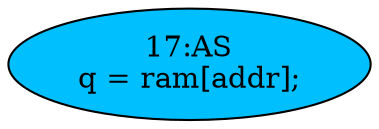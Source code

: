 strict digraph "" {
	node [label="\N"];
	"17:AS"	[ast="<pyverilog.vparser.ast.Assign object at 0x7f989f8921d0>",
		def_var="['q']",
		fillcolor=deepskyblue,
		label="17:AS
q = ram[addr];",
		statements="[]",
		style=filled,
		typ=Assign,
		use_var="['ram', 'addr']"];
}
